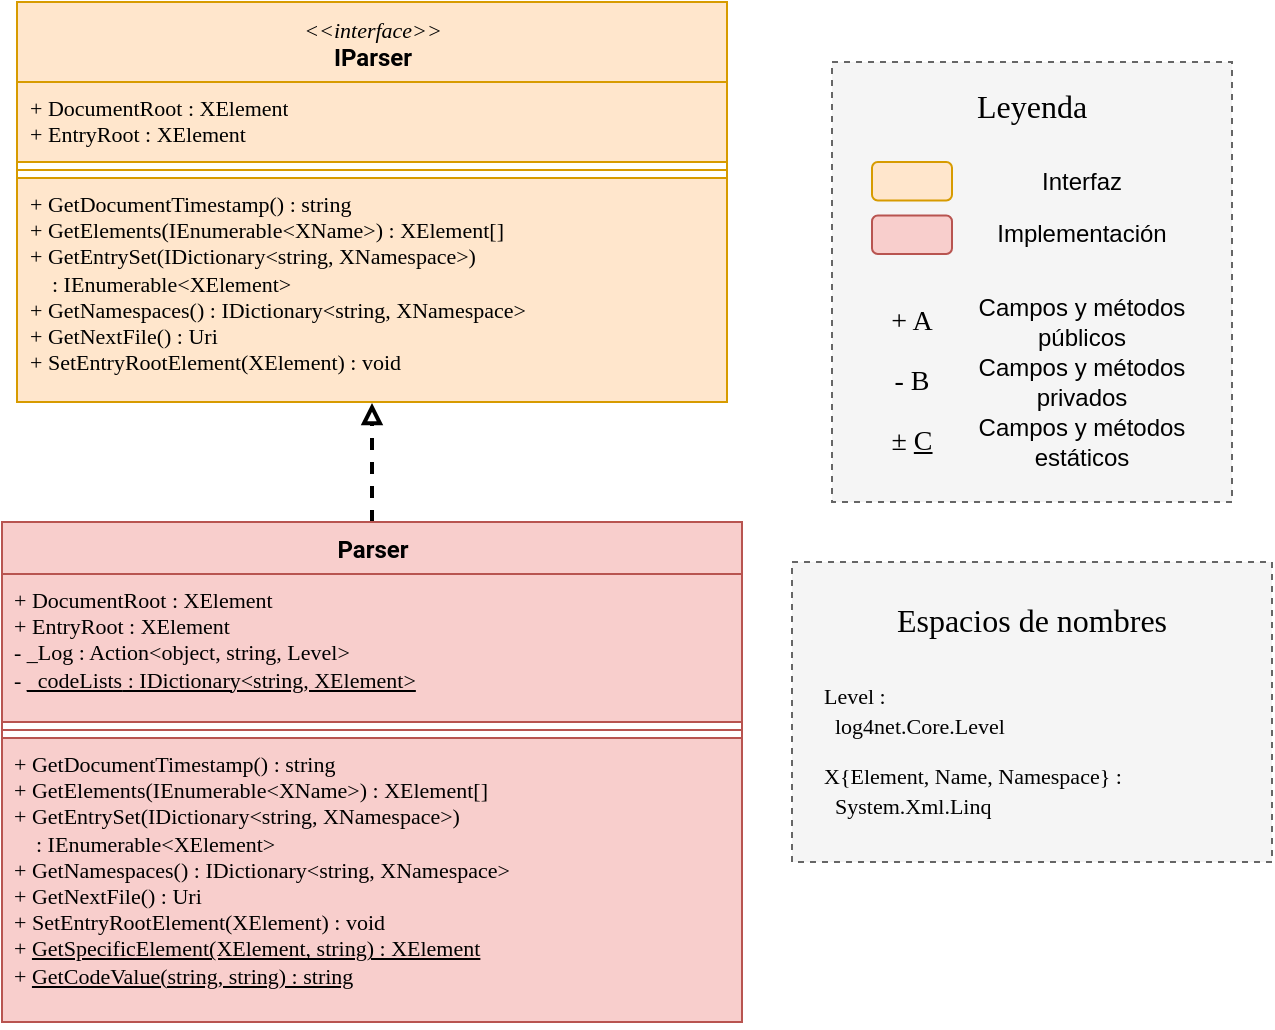<mxfile version="14.5.1" type="device"><diagram id="mocti-8WHUklvOh7gB8S" name="Página-1"><mxGraphModel dx="1185" dy="688" grid="1" gridSize="10" guides="1" tooltips="1" connect="1" arrows="1" fold="1" page="1" pageScale="1" pageWidth="827" pageHeight="1169" math="0" shadow="0"><root><mxCell id="0"/><mxCell id="1" parent="0"/><mxCell id="UiRRCaKhmhFh9wx1vDOR-10" value="" style="group" vertex="1" connectable="0" parent="1"><mxGeometry x="475" y="60" width="200" height="240" as="geometry"/></mxCell><mxCell id="UiRRCaKhmhFh9wx1vDOR-11" value="" style="rounded=0;whiteSpace=wrap;html=1;fontFamily=Roboto Slab;fontSource=https%3A%2F%2Ffonts.googleapis.com%2Fcss%3Ffamily%3DRoboto%2BSlab;fontSize=20;fillColor=#f5f5f5;strokeColor=#666666;fontColor=#333333;dashed=1;strokeWidth=1;glass=0;shadow=0;sketch=0;" vertex="1" parent="UiRRCaKhmhFh9wx1vDOR-10"><mxGeometry width="200" height="220" as="geometry"/></mxCell><mxCell id="UiRRCaKhmhFh9wx1vDOR-12" value="&lt;font style=&quot;font-size: 16px&quot;&gt;Leyenda&lt;/font&gt;" style="text;html=1;strokeColor=none;fillColor=none;align=center;verticalAlign=middle;whiteSpace=wrap;rounded=0;shadow=0;glass=0;dashed=1;sketch=0;fontFamily=Roboto Slab;fontSource=https%3A%2F%2Ffonts.googleapis.com%2Fcss%3Ffamily%3DRoboto%2BSlab;fontSize=20;" vertex="1" parent="UiRRCaKhmhFh9wx1vDOR-10"><mxGeometry x="80" y="10" width="40" height="19.2" as="geometry"/></mxCell><mxCell id="UiRRCaKhmhFh9wx1vDOR-13" value="" style="rounded=1;whiteSpace=wrap;html=1;strokeColor=#d79b00;fillColor=#ffe6cc;align=left;" vertex="1" parent="UiRRCaKhmhFh9wx1vDOR-10"><mxGeometry x="20" y="50" width="40" height="19.2" as="geometry"/></mxCell><mxCell id="UiRRCaKhmhFh9wx1vDOR-14" value="Interfaz" style="text;html=1;strokeColor=none;fillColor=none;align=center;verticalAlign=middle;whiteSpace=wrap;rounded=0;shadow=0;glass=0;dashed=1;sketch=0;fontFamily=Helvetica;fontSize=12;" vertex="1" parent="UiRRCaKhmhFh9wx1vDOR-10"><mxGeometry x="70" y="50" width="110" height="19.2" as="geometry"/></mxCell><mxCell id="UiRRCaKhmhFh9wx1vDOR-15" value="" style="rounded=1;whiteSpace=wrap;html=1;strokeColor=#b85450;fillColor=#f8cecc;align=left;" vertex="1" parent="UiRRCaKhmhFh9wx1vDOR-10"><mxGeometry x="20" y="76.8" width="40" height="19.2" as="geometry"/></mxCell><mxCell id="UiRRCaKhmhFh9wx1vDOR-16" value="Implementación" style="text;html=1;strokeColor=none;fillColor=none;align=center;verticalAlign=middle;whiteSpace=wrap;rounded=0;shadow=0;glass=0;dashed=1;sketch=0;fontFamily=Helvetica;fontSize=12;" vertex="1" parent="UiRRCaKhmhFh9wx1vDOR-10"><mxGeometry x="70" y="76.8" width="110" height="19.2" as="geometry"/></mxCell><mxCell id="UiRRCaKhmhFh9wx1vDOR-17" value="&lt;font face=&quot;Roboto Mono&quot; data-font-src=&quot;https://fonts.googleapis.com/css?family=Roboto+Mono&quot; style=&quot;font-size: 14px&quot;&gt;+ A&lt;/font&gt;" style="text;html=1;strokeColor=none;fillColor=none;align=center;verticalAlign=middle;whiteSpace=wrap;rounded=0;labelBackgroundColor=none;" vertex="1" parent="UiRRCaKhmhFh9wx1vDOR-10"><mxGeometry x="20" y="120" width="40" height="20" as="geometry"/></mxCell><mxCell id="UiRRCaKhmhFh9wx1vDOR-18" value="Campos y métodos&lt;br&gt;públicos" style="text;html=1;strokeColor=none;fillColor=none;align=center;verticalAlign=middle;whiteSpace=wrap;rounded=0;shadow=0;glass=0;dashed=1;sketch=0;fontFamily=Helvetica;fontSize=12;" vertex="1" parent="UiRRCaKhmhFh9wx1vDOR-10"><mxGeometry x="70" y="120.8" width="110" height="19.2" as="geometry"/></mxCell><mxCell id="UiRRCaKhmhFh9wx1vDOR-19" value="&lt;font face=&quot;Roboto Mono&quot; data-font-src=&quot;https://fonts.googleapis.com/css?family=Roboto+Mono&quot; style=&quot;font-size: 14px&quot;&gt;- B&lt;/font&gt;" style="text;html=1;strokeColor=none;fillColor=none;align=center;verticalAlign=middle;whiteSpace=wrap;rounded=0;labelBackgroundColor=none;" vertex="1" parent="UiRRCaKhmhFh9wx1vDOR-10"><mxGeometry x="20" y="150" width="40" height="20" as="geometry"/></mxCell><mxCell id="UiRRCaKhmhFh9wx1vDOR-20" value="Campos y métodos&lt;br&gt;privados" style="text;html=1;strokeColor=none;fillColor=none;align=center;verticalAlign=middle;whiteSpace=wrap;rounded=0;shadow=0;glass=0;dashed=1;sketch=0;fontFamily=Helvetica;fontSize=12;" vertex="1" parent="UiRRCaKhmhFh9wx1vDOR-10"><mxGeometry x="70" y="150" width="110" height="19.2" as="geometry"/></mxCell><mxCell id="UiRRCaKhmhFh9wx1vDOR-21" value="&lt;font face=&quot;Roboto Mono&quot; data-font-src=&quot;https://fonts.googleapis.com/css?family=Roboto+Mono&quot; style=&quot;font-size: 14px&quot;&gt;&lt;span class=&quot;aCOpRe&quot;&gt;±&lt;/span&gt;&amp;nbsp;&lt;u&gt;C&lt;/u&gt;&lt;/font&gt;" style="text;html=1;strokeColor=none;fillColor=none;align=center;verticalAlign=middle;whiteSpace=wrap;rounded=0;labelBackgroundColor=none;" vertex="1" parent="UiRRCaKhmhFh9wx1vDOR-10"><mxGeometry x="20" y="180" width="40" height="20" as="geometry"/></mxCell><mxCell id="UiRRCaKhmhFh9wx1vDOR-22" value="Campos y métodos&lt;br&gt;estáticos" style="text;html=1;strokeColor=none;fillColor=none;align=center;verticalAlign=middle;whiteSpace=wrap;rounded=0;shadow=0;glass=0;dashed=1;sketch=0;fontFamily=Helvetica;fontSize=12;" vertex="1" parent="UiRRCaKhmhFh9wx1vDOR-10"><mxGeometry x="70" y="180.8" width="110" height="19.2" as="geometry"/></mxCell><mxCell id="UiRRCaKhmhFh9wx1vDOR-23" value="" style="group" vertex="1" connectable="0" parent="1"><mxGeometry x="455" y="310" width="240" height="180" as="geometry"/></mxCell><mxCell id="UiRRCaKhmhFh9wx1vDOR-24" value="" style="rounded=0;whiteSpace=wrap;html=1;fontFamily=Roboto Slab;fontSource=https%3A%2F%2Ffonts.googleapis.com%2Fcss%3Ffamily%3DRoboto%2BSlab;fontSize=20;fillColor=#f5f5f5;strokeColor=#666666;fontColor=#333333;dashed=1;strokeWidth=1;glass=0;shadow=0;sketch=0;" vertex="1" parent="UiRRCaKhmhFh9wx1vDOR-23"><mxGeometry width="240" height="150" as="geometry"/></mxCell><mxCell id="UiRRCaKhmhFh9wx1vDOR-26" value="&lt;font face=&quot;Roboto Mono&quot; data-font-src=&quot;https://fonts.googleapis.com/css?family=Roboto+Mono&quot; style=&quot;font-size: 11px&quot;&gt;Level :&lt;br&gt;&amp;nbsp;&amp;nbsp;&lt;/font&gt;&lt;span style=&quot;font-family: &amp;#34;roboto mono&amp;#34; ; font-size: 11px&quot;&gt;log4net.Core.Level&lt;/span&gt;" style="text;html=1;strokeColor=none;fillColor=none;align=left;verticalAlign=middle;whiteSpace=wrap;rounded=0;labelBackgroundColor=none;" vertex="1" parent="UiRRCaKhmhFh9wx1vDOR-23"><mxGeometry x="14.38" y="60" width="145.63" height="28.64" as="geometry"/></mxCell><mxCell id="UiRRCaKhmhFh9wx1vDOR-27" value="&lt;font face=&quot;Roboto Mono&quot; data-font-src=&quot;https://fonts.googleapis.com/css?family=Roboto+Mono&quot; style=&quot;font-size: 11px&quot;&gt;X{Element, Name, Namespace} :&lt;br&gt;&amp;nbsp; System.Xml.Linq&lt;/font&gt;" style="text;html=1;strokeColor=none;fillColor=none;align=left;verticalAlign=middle;whiteSpace=wrap;rounded=0;labelBackgroundColor=none;" vertex="1" parent="UiRRCaKhmhFh9wx1vDOR-23"><mxGeometry x="14.38" y="100" width="205.62" height="28.64" as="geometry"/></mxCell><mxCell id="UiRRCaKhmhFh9wx1vDOR-28" value="&lt;font style=&quot;font-size: 16px&quot;&gt;Espacios de nombres&lt;/font&gt;" style="text;html=1;strokeColor=none;fillColor=none;align=center;verticalAlign=middle;whiteSpace=wrap;rounded=0;shadow=0;glass=0;dashed=1;sketch=0;fontFamily=Roboto Slab;fontSource=https%3A%2F%2Ffonts.googleapis.com%2Fcss%3Ffamily%3DRoboto%2BSlab;fontSize=20;" vertex="1" parent="UiRRCaKhmhFh9wx1vDOR-23"><mxGeometry x="29.84" y="20" width="180.32" height="13.75" as="geometry"/></mxCell><mxCell id="UiRRCaKhmhFh9wx1vDOR-38" style="edgeStyle=orthogonalEdgeStyle;rounded=0;orthogonalLoop=1;jettySize=auto;html=1;exitX=0.5;exitY=0;exitDx=0;exitDy=0;entryX=0.5;entryY=1.004;entryDx=0;entryDy=0;entryPerimeter=0;endArrow=block;endFill=0;dashed=1;strokeWidth=2;" edge="1" parent="1" source="UiRRCaKhmhFh9wx1vDOR-30" target="UiRRCaKhmhFh9wx1vDOR-37"><mxGeometry relative="1" as="geometry"/></mxCell><mxCell id="UiRRCaKhmhFh9wx1vDOR-30" value="&lt;font face=&quot;Roboto&quot; data-font-src=&quot;https://fonts.googleapis.com/css?family=Roboto&quot;&gt;Parser&lt;/font&gt;" style="swimlane;fontStyle=1;align=center;verticalAlign=top;childLayout=stackLayout;horizontal=1;startSize=26;horizontalStack=0;resizeParent=1;resizeParentMax=0;resizeLast=0;collapsible=1;marginBottom=0;rounded=0;strokeColor=#b85450;html=1;fillColor=#f8cecc;" vertex="1" parent="1"><mxGeometry x="60" y="290" width="370" height="250" as="geometry"/></mxCell><mxCell id="UiRRCaKhmhFh9wx1vDOR-31" value="+&amp;nbsp;&lt;font data-font-src=&quot;https://fonts.googleapis.com/css?family=Roboto&quot;&gt;DocumentRoot&lt;/font&gt;&amp;nbsp;:&amp;nbsp;&lt;font data-font-src=&quot;https://fonts.googleapis.com/css?family=Roboto+Mono&quot;&gt;XElement&lt;/font&gt;&lt;br&gt;&lt;font data-font-src=&quot;https://fonts.googleapis.com/css?family=Roboto+Slab&quot;&gt;+&lt;/font&gt;&amp;nbsp;EntryRoot :&amp;nbsp;&lt;font data-font-src=&quot;https://fonts.googleapis.com/css?family=Roboto+Mono&quot;&gt;XElement&lt;br&gt;- _Log : Action&amp;lt;object, string, Level&amp;gt;&lt;br&gt;-&amp;nbsp;&lt;u&gt;_codeLists&lt;/u&gt;&lt;u&gt;&amp;nbsp;: IDictionary&amp;lt;string, XElement&amp;gt;&lt;/u&gt;&lt;br&gt;&lt;/font&gt;" style="text;strokeColor=#b85450;fillColor=#f8cecc;align=left;verticalAlign=top;spacingLeft=4;spacingRight=4;overflow=hidden;rotatable=0;points=[[0,0.5],[1,0.5]];portConstraint=eastwest;fontFamily=Roboto Mono;fontSource=https%3A%2F%2Ffonts.googleapis.com%2Fcss%3Ffamily%3DRoboto%2BMono;fontSize=11;html=1;" vertex="1" parent="UiRRCaKhmhFh9wx1vDOR-30"><mxGeometry y="26" width="370" height="74" as="geometry"/></mxCell><mxCell id="UiRRCaKhmhFh9wx1vDOR-32" value="" style="line;strokeWidth=1;fillColor=#f8cecc;align=left;verticalAlign=middle;spacingTop=-1;spacingLeft=3;spacingRight=3;rotatable=0;labelPosition=right;points=[];portConstraint=eastwest;strokeColor=#b85450;" vertex="1" parent="UiRRCaKhmhFh9wx1vDOR-30"><mxGeometry y="100" width="370" height="8" as="geometry"/></mxCell><mxCell id="UiRRCaKhmhFh9wx1vDOR-33" value="+ GetDocumentTimestamp() : string&lt;br&gt;+ GetElements(IEnumerable&amp;lt;XName&amp;gt;) : XElement[]&lt;br&gt;+&amp;nbsp;GetEntrySet(IDictionary&amp;lt;string, XNamespace&amp;gt;)&lt;br&gt;&amp;nbsp; &amp;nbsp; :&amp;nbsp;IEnumerable&amp;lt;XElement&amp;gt;&lt;br&gt;+&amp;nbsp;GetNamespaces() : IDictionary&amp;lt;string, XNamespace&amp;gt;&lt;br&gt;+ GetNextFile() : Uri&lt;br&gt;+ SetEntryRootElement(XElement) : void&lt;br&gt;+ &lt;u&gt;GetSpecificElement(XElement, string) : XElement&lt;/u&gt;&lt;br&gt;+ &lt;u&gt;GetCodeValue(string, string) : string&lt;/u&gt;" style="text;strokeColor=#b85450;fillColor=#f8cecc;align=left;verticalAlign=top;spacingLeft=4;spacingRight=4;overflow=hidden;rotatable=0;points=[[0,0.5],[1,0.5]];portConstraint=eastwest;fontFamily=Roboto Mono;fontSource=https%3A%2F%2Ffonts.googleapis.com%2Fcss%3Ffamily%3DRoboto%2BMono;fontSize=11;html=1;" vertex="1" parent="UiRRCaKhmhFh9wx1vDOR-30"><mxGeometry y="108" width="370" height="142" as="geometry"/></mxCell><mxCell id="UiRRCaKhmhFh9wx1vDOR-34" value="&lt;font data-font-src=&quot;https://fonts.googleapis.com/css?family=Roboto&quot;&gt;&lt;font face=&quot;Roboto Mono&quot; data-font-src=&quot;https://fonts.googleapis.com/css?family=Roboto+Mono&quot; style=&quot;font-size: 11px&quot;&gt;&lt;i style=&quot;font-weight: normal&quot;&gt;&amp;lt;&amp;lt;interface&amp;gt;&amp;gt;&lt;/i&gt;&lt;/font&gt;&lt;br&gt;&lt;font face=&quot;Roboto&quot;&gt;IParser&lt;/font&gt;&lt;/font&gt;" style="swimlane;fontStyle=1;align=center;verticalAlign=top;childLayout=stackLayout;horizontal=1;startSize=40;horizontalStack=0;resizeParent=1;resizeParentMax=0;resizeLast=0;collapsible=1;marginBottom=0;rounded=0;strokeColor=#d79b00;html=1;fillColor=#ffe6cc;" vertex="1" parent="1"><mxGeometry x="67.5" y="30" width="355" height="200" as="geometry"/></mxCell><mxCell id="UiRRCaKhmhFh9wx1vDOR-35" value="+&amp;nbsp;&lt;font data-font-src=&quot;https://fonts.googleapis.com/css?family=Roboto&quot;&gt;DocumentRoot&lt;/font&gt;&amp;nbsp;:&amp;nbsp;&lt;font data-font-src=&quot;https://fonts.googleapis.com/css?family=Roboto+Mono&quot;&gt;XElement&lt;/font&gt;&lt;br&gt;&lt;font data-font-src=&quot;https://fonts.googleapis.com/css?family=Roboto+Slab&quot;&gt;+&lt;/font&gt;&amp;nbsp;EntryRoot :&amp;nbsp;&lt;font data-font-src=&quot;https://fonts.googleapis.com/css?family=Roboto+Mono&quot;&gt;XElement&lt;br&gt;&lt;/font&gt;" style="text;strokeColor=#d79b00;fillColor=#ffe6cc;align=left;verticalAlign=top;spacingLeft=4;spacingRight=4;overflow=hidden;rotatable=0;points=[[0,0.5],[1,0.5]];portConstraint=eastwest;fontFamily=Roboto Mono;fontSource=https%3A%2F%2Ffonts.googleapis.com%2Fcss%3Ffamily%3DRoboto%2BMono;fontSize=11;html=1;" vertex="1" parent="UiRRCaKhmhFh9wx1vDOR-34"><mxGeometry y="40" width="355" height="40" as="geometry"/></mxCell><mxCell id="UiRRCaKhmhFh9wx1vDOR-36" value="" style="line;strokeWidth=1;fillColor=#ffe6cc;align=left;verticalAlign=middle;spacingTop=-1;spacingLeft=3;spacingRight=3;rotatable=0;labelPosition=right;points=[];portConstraint=eastwest;strokeColor=#d79b00;" vertex="1" parent="UiRRCaKhmhFh9wx1vDOR-34"><mxGeometry y="80" width="355" height="8" as="geometry"/></mxCell><mxCell id="UiRRCaKhmhFh9wx1vDOR-37" value="+ GetDocumentTimestamp() : string&lt;br&gt;+ GetElements(IEnumerable&amp;lt;XName&amp;gt;) : XElement[]&lt;br&gt;+&amp;nbsp;GetEntrySet(IDictionary&amp;lt;string, XNamespace&amp;gt;)&lt;br&gt;&amp;nbsp; &amp;nbsp; :&amp;nbsp;IEnumerable&amp;lt;XElement&amp;gt;&lt;br&gt;+&amp;nbsp;GetNamespaces() : IDictionary&amp;lt;string, XNamespace&amp;gt;&lt;br&gt;+ GetNextFile() : Uri&lt;br&gt;+ SetEntryRootElement(XElement) : void" style="text;strokeColor=#d79b00;fillColor=#ffe6cc;align=left;verticalAlign=top;spacingLeft=4;spacingRight=4;overflow=hidden;rotatable=0;points=[[0,0.5],[1,0.5]];portConstraint=eastwest;fontFamily=Roboto Mono;fontSource=https%3A%2F%2Ffonts.googleapis.com%2Fcss%3Ffamily%3DRoboto%2BMono;fontSize=11;html=1;" vertex="1" parent="UiRRCaKhmhFh9wx1vDOR-34"><mxGeometry y="88" width="355" height="112" as="geometry"/></mxCell></root></mxGraphModel></diagram></mxfile>